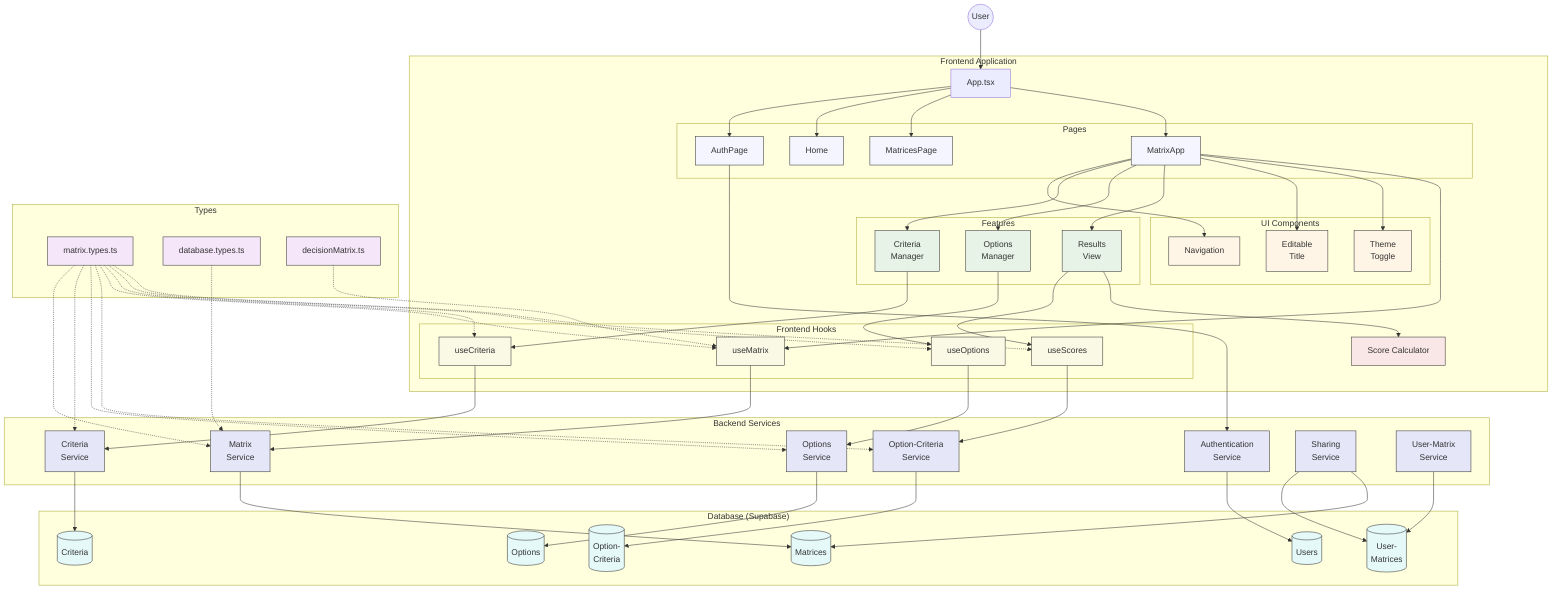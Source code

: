 flowchart TD
    %% Main user entry point
    User((User))
    
    %% Application Layers
    subgraph "Frontend Application"
        direction TB
        ReactApp["App.tsx"]
        
        subgraph "Pages"
            direction LR
            Auth["AuthPage"]
            Home["Home"]
            MatricesPage["MatricesPage"]
            MatrixEdit["MatrixApp"]
        end
        
        subgraph "Features"
            direction LR
            CriteriaManager["Criteria\nManager"]
            OptionsManager["Options\nManager"]
            ResultsView["Results\nView"]
        end
        
        subgraph "UI Components"
            direction LR
            Navigation["Navigation"]
            EditableTitle["Editable\nTitle"]
            ThemeToggle["Theme\nToggle"]
        end
        
        subgraph "Frontend Hooks"
            direction TB
            useMatrix["useMatrix"]
            useCriteria["useCriteria"]
            useOptions["useOptions"]
            useScores["useScores"]
        end
        
        scoreCalc["Score Calculator"]
    end
    
    subgraph "Backend Services"
        direction TB
        AuthService["Authentication\nService"]
        MatrixService["Matrix\nService"]
        CriteriaService["Criteria\nService"]
        OptionsService["Options\nService"]
        OptionCriteriaService["Option-Criteria\nService"]
        SharingService["Sharing\nService"]
        UserMatrixService["User-Matrix\nService"]
    end
    
    subgraph "Database (Supabase)"
        direction TB
        UsersTable[("Users")]
        MatricesTable[("Matrices")]
        CriteriaTable[("Criteria")]
        OptionsTable[("Options")]
        OptionCriteriaTable[("Option-\nCriteria")]
        UserMatricesTable[("User-\nMatrices")]
    end
    
    subgraph "Types"
        MatrixTypes["matrix.types.ts"]
        DatabaseTypes["database.types.ts"]
        DecisionMatrixTypes["decisionMatrix.ts"]
    end
    
    %% User flow
    User --> ReactApp
    ReactApp --> Auth
    ReactApp --> Home
    ReactApp --> MatricesPage
    ReactApp --> MatrixEdit
    
    %% Matrix app components
    MatrixEdit --> Navigation
    MatrixEdit --> CriteriaManager
    MatrixEdit --> OptionsManager
    MatrixEdit --> ResultsView
    MatrixEdit --> EditableTitle
    MatrixEdit --> ThemeToggle
    
    %% Hooks connections
    MatrixEdit --> useMatrix
    CriteriaManager --> useCriteria
    OptionsManager --> useOptions
    ResultsView --> useScores
    ResultsView --> scoreCalc
    
    %% Backend services connections
    useMatrix --> MatrixService
    useCriteria --> CriteriaService
    useOptions --> OptionsService
    useScores --> OptionCriteriaService
    Auth --> AuthService
    
    %% Database connections
    AuthService --> UsersTable
    MatrixService --> MatricesTable
    CriteriaService --> CriteriaTable
    OptionsService --> OptionsTable
    OptionCriteriaService --> OptionCriteriaTable
    SharingService --> UserMatricesTable
    UserMatrixService --> UserMatricesTable
    SharingService --> MatricesTable
    
    %% Types connections
    MatrixTypes -.-> MatrixService
    MatrixTypes -.-> CriteriaService
    MatrixTypes -.-> OptionsService
    MatrixTypes -.-> OptionCriteriaService
    MatrixTypes -.-> useMatrix
    MatrixTypes -.-> useCriteria
    MatrixTypes -.-> useOptions
    MatrixTypes -.-> useScores
    DatabaseTypes -.-> MatrixService
    DecisionMatrixTypes -.-> useMatrix
    
    %% Styling
    classDef page fill:#f5f5ff,stroke:#333,stroke-width:1px
    classDef feature fill:#e6f3e6,stroke:#333,stroke-width:1px
    classDef ui fill:#fff5e6,stroke:#333,stroke-width:1px
    classDef hook fill:#f9f9e6,stroke:#333,stroke-width:1px
    classDef service fill:#e6e6f9,stroke:#333,stroke-width:1px
    classDef db fill:#e6f9f9,stroke:#333,stroke-width:1px
    classDef util fill:#f9e6e6,stroke:#333,stroke-width:1px
    classDef type fill:#f5e6f9,stroke:#333,stroke-width:1px
    
    class Auth,Home,MatricesPage,MatrixEdit page
    class CriteriaManager,OptionsManager,ResultsView feature
    class Navigation,EditableTitle,ThemeToggle ui
    class useMatrix,useCriteria,useOptions,useScores hook
    class AuthService,MatrixService,CriteriaService,OptionsService,OptionCriteriaService,SharingService,UserMatrixService service
    class UsersTable,MatricesTable,CriteriaTable,OptionsTable,OptionCriteriaTable,UserMatricesTable db
    class scoreCalc util
    class MatrixTypes,DatabaseTypes,DecisionMatrixTypes type